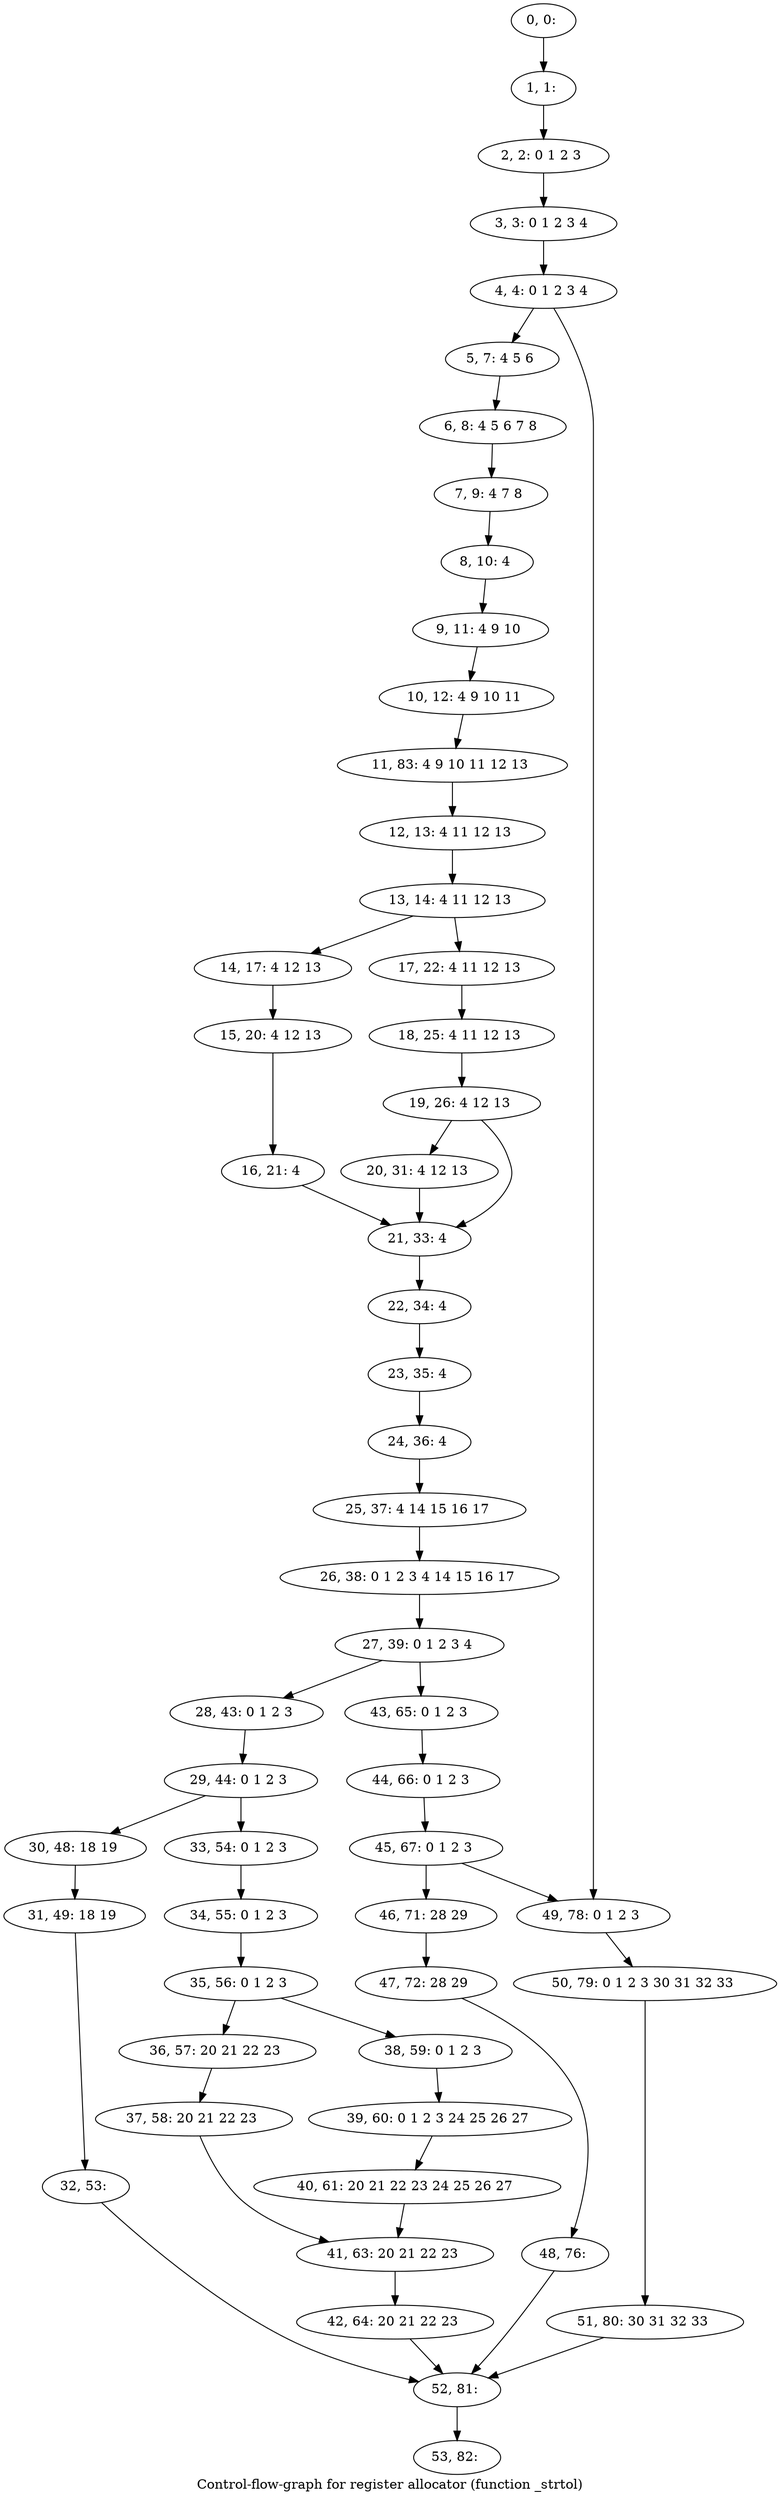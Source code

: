 digraph G {
graph [label="Control-flow-graph for register allocator (function _strtol)"]
0[label="0, 0: "];
1[label="1, 1: "];
2[label="2, 2: 0 1 2 3 "];
3[label="3, 3: 0 1 2 3 4 "];
4[label="4, 4: 0 1 2 3 4 "];
5[label="5, 7: 4 5 6 "];
6[label="6, 8: 4 5 6 7 8 "];
7[label="7, 9: 4 7 8 "];
8[label="8, 10: 4 "];
9[label="9, 11: 4 9 10 "];
10[label="10, 12: 4 9 10 11 "];
11[label="11, 83: 4 9 10 11 12 13 "];
12[label="12, 13: 4 11 12 13 "];
13[label="13, 14: 4 11 12 13 "];
14[label="14, 17: 4 12 13 "];
15[label="15, 20: 4 12 13 "];
16[label="16, 21: 4 "];
17[label="17, 22: 4 11 12 13 "];
18[label="18, 25: 4 11 12 13 "];
19[label="19, 26: 4 12 13 "];
20[label="20, 31: 4 12 13 "];
21[label="21, 33: 4 "];
22[label="22, 34: 4 "];
23[label="23, 35: 4 "];
24[label="24, 36: 4 "];
25[label="25, 37: 4 14 15 16 17 "];
26[label="26, 38: 0 1 2 3 4 14 15 16 17 "];
27[label="27, 39: 0 1 2 3 4 "];
28[label="28, 43: 0 1 2 3 "];
29[label="29, 44: 0 1 2 3 "];
30[label="30, 48: 18 19 "];
31[label="31, 49: 18 19 "];
32[label="32, 53: "];
33[label="33, 54: 0 1 2 3 "];
34[label="34, 55: 0 1 2 3 "];
35[label="35, 56: 0 1 2 3 "];
36[label="36, 57: 20 21 22 23 "];
37[label="37, 58: 20 21 22 23 "];
38[label="38, 59: 0 1 2 3 "];
39[label="39, 60: 0 1 2 3 24 25 26 27 "];
40[label="40, 61: 20 21 22 23 24 25 26 27 "];
41[label="41, 63: 20 21 22 23 "];
42[label="42, 64: 20 21 22 23 "];
43[label="43, 65: 0 1 2 3 "];
44[label="44, 66: 0 1 2 3 "];
45[label="45, 67: 0 1 2 3 "];
46[label="46, 71: 28 29 "];
47[label="47, 72: 28 29 "];
48[label="48, 76: "];
49[label="49, 78: 0 1 2 3 "];
50[label="50, 79: 0 1 2 3 30 31 32 33 "];
51[label="51, 80: 30 31 32 33 "];
52[label="52, 81: "];
53[label="53, 82: "];
0->1 ;
1->2 ;
2->3 ;
3->4 ;
4->5 ;
4->49 ;
5->6 ;
6->7 ;
7->8 ;
8->9 ;
9->10 ;
10->11 ;
11->12 ;
12->13 ;
13->14 ;
13->17 ;
14->15 ;
15->16 ;
16->21 ;
17->18 ;
18->19 ;
19->20 ;
19->21 ;
20->21 ;
21->22 ;
22->23 ;
23->24 ;
24->25 ;
25->26 ;
26->27 ;
27->28 ;
27->43 ;
28->29 ;
29->30 ;
29->33 ;
30->31 ;
31->32 ;
32->52 ;
33->34 ;
34->35 ;
35->36 ;
35->38 ;
36->37 ;
37->41 ;
38->39 ;
39->40 ;
40->41 ;
41->42 ;
42->52 ;
43->44 ;
44->45 ;
45->46 ;
45->49 ;
46->47 ;
47->48 ;
48->52 ;
49->50 ;
50->51 ;
51->52 ;
52->53 ;
}
